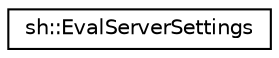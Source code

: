 digraph "Graphical Class Hierarchy"
{
 // LATEX_PDF_SIZE
  edge [fontname="Helvetica",fontsize="10",labelfontname="Helvetica",labelfontsize="10"];
  node [fontname="Helvetica",fontsize="10",shape=record];
  rankdir="LR";
  Node0 [label="sh::EvalServerSettings",height=0.2,width=0.4,color="black", fillcolor="white", style="filled",URL="$structsh_1_1_eval_server_settings.html",tooltip=" "];
}
